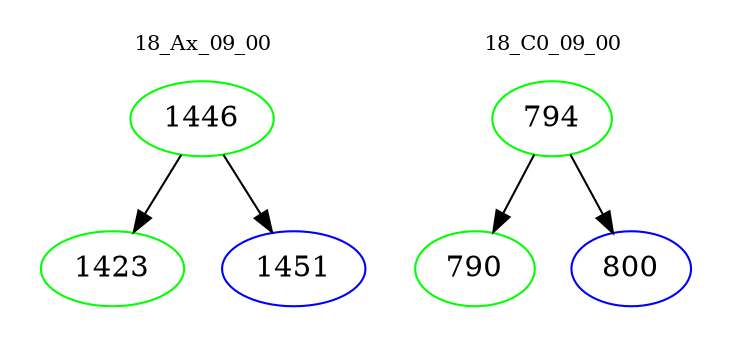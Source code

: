 digraph{
subgraph cluster_0 {
color = white
label = "18_Ax_09_00";
fontsize=10;
T0_1446 [label="1446", color="green"]
T0_1446 -> T0_1423 [color="black"]
T0_1423 [label="1423", color="green"]
T0_1446 -> T0_1451 [color="black"]
T0_1451 [label="1451", color="blue"]
}
subgraph cluster_1 {
color = white
label = "18_C0_09_00";
fontsize=10;
T1_794 [label="794", color="green"]
T1_794 -> T1_790 [color="black"]
T1_790 [label="790", color="green"]
T1_794 -> T1_800 [color="black"]
T1_800 [label="800", color="blue"]
}
}
